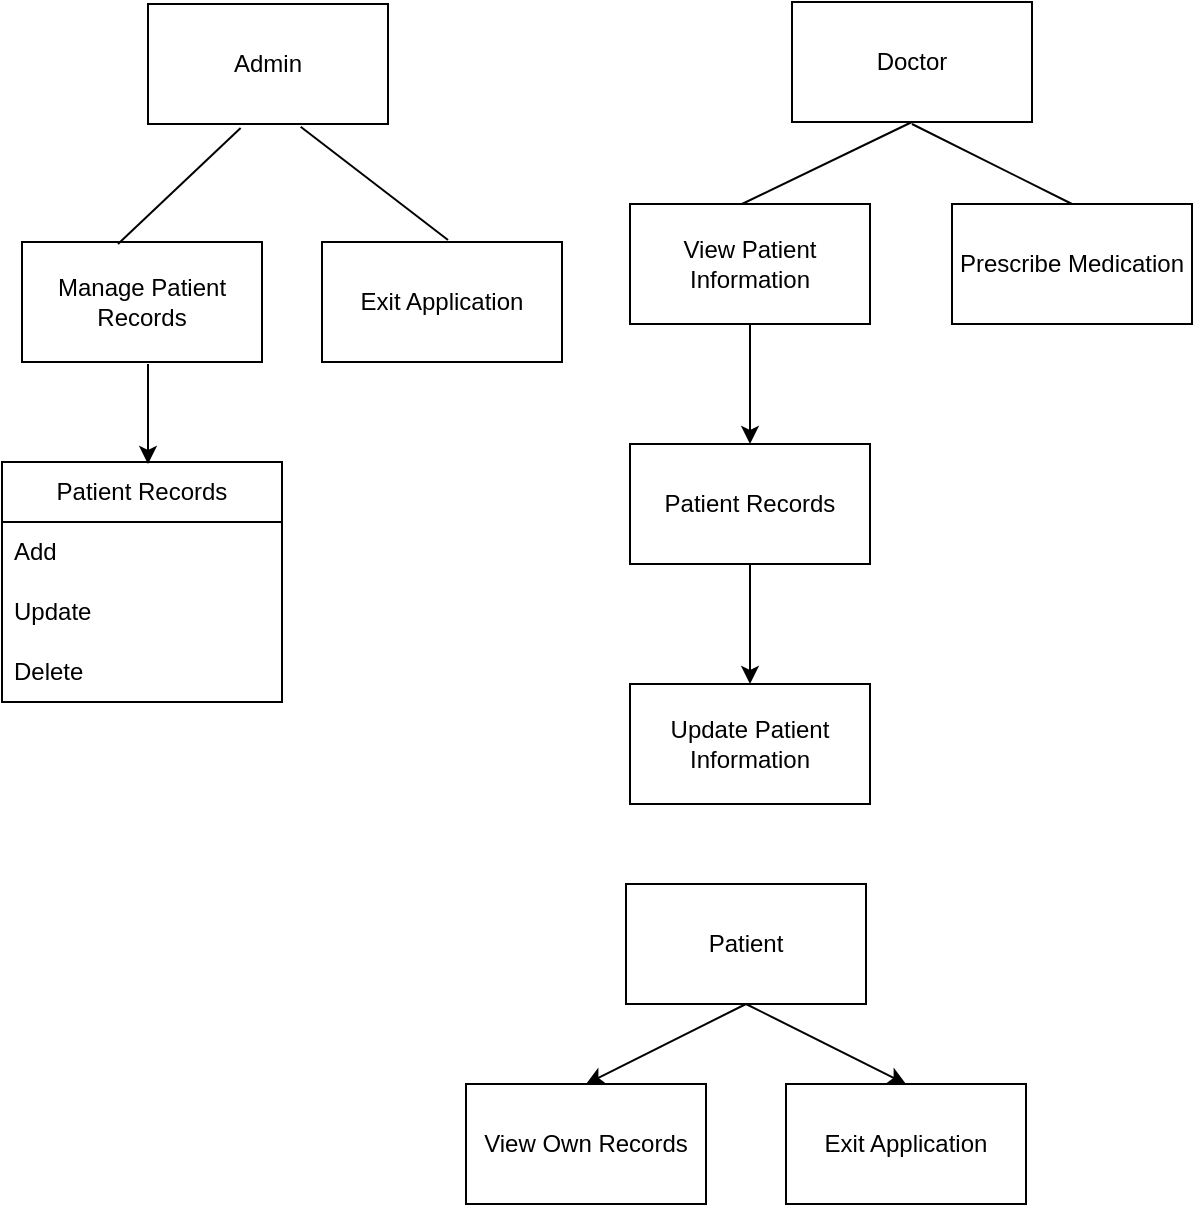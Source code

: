 <mxfile version="24.4.4" type="google">
  <diagram name="Page-1" id="cp33_iEqfqSo-v8dndwu">
    <mxGraphModel grid="1" page="1" gridSize="10" guides="1" tooltips="1" connect="1" arrows="1" fold="1" pageScale="1" pageWidth="850" pageHeight="1100" math="0" shadow="0">
      <root>
        <mxCell id="0" />
        <mxCell id="1" parent="0" />
        <mxCell id="iyr3Q4qzShgoaSSzRFzt-1" value="Admin" style="rounded=0;whiteSpace=wrap;html=1;" vertex="1" parent="1">
          <mxGeometry x="78" y="20" width="120" height="60" as="geometry" />
        </mxCell>
        <mxCell id="iyr3Q4qzShgoaSSzRFzt-2" value="Exit Application" style="rounded=0;whiteSpace=wrap;html=1;" vertex="1" parent="1">
          <mxGeometry x="165" y="139" width="120" height="60" as="geometry" />
        </mxCell>
        <mxCell id="iyr3Q4qzShgoaSSzRFzt-3" value="Manage Patient Records" style="rounded=0;whiteSpace=wrap;html=1;" vertex="1" parent="1">
          <mxGeometry x="15" y="139" width="120" height="60" as="geometry" />
        </mxCell>
        <mxCell id="iyr3Q4qzShgoaSSzRFzt-4" value="Patient Records" style="swimlane;fontStyle=0;childLayout=stackLayout;horizontal=1;startSize=30;horizontalStack=0;resizeParent=1;resizeParentMax=0;resizeLast=0;collapsible=1;marginBottom=0;whiteSpace=wrap;html=1;" vertex="1" parent="1">
          <mxGeometry x="5" y="249" width="140" height="120" as="geometry" />
        </mxCell>
        <mxCell id="iyr3Q4qzShgoaSSzRFzt-5" value="Add" style="text;strokeColor=none;fillColor=none;align=left;verticalAlign=middle;spacingLeft=4;spacingRight=4;overflow=hidden;points=[[0,0.5],[1,0.5]];portConstraint=eastwest;rotatable=0;whiteSpace=wrap;html=1;" vertex="1" parent="iyr3Q4qzShgoaSSzRFzt-4">
          <mxGeometry y="30" width="140" height="30" as="geometry" />
        </mxCell>
        <mxCell id="iyr3Q4qzShgoaSSzRFzt-6" value="Update" style="text;strokeColor=none;fillColor=none;align=left;verticalAlign=middle;spacingLeft=4;spacingRight=4;overflow=hidden;points=[[0,0.5],[1,0.5]];portConstraint=eastwest;rotatable=0;whiteSpace=wrap;html=1;" vertex="1" parent="iyr3Q4qzShgoaSSzRFzt-4">
          <mxGeometry y="60" width="140" height="30" as="geometry" />
        </mxCell>
        <mxCell id="iyr3Q4qzShgoaSSzRFzt-7" value="Delete" style="text;strokeColor=none;fillColor=none;align=left;verticalAlign=middle;spacingLeft=4;spacingRight=4;overflow=hidden;points=[[0,0.5],[1,0.5]];portConstraint=eastwest;rotatable=0;whiteSpace=wrap;html=1;" vertex="1" parent="iyr3Q4qzShgoaSSzRFzt-4">
          <mxGeometry y="90" width="140" height="30" as="geometry" />
        </mxCell>
        <mxCell id="iyr3Q4qzShgoaSSzRFzt-8" value="" style="endArrow=none;html=1;rounded=0;entryX=0.386;entryY=1.033;entryDx=0;entryDy=0;entryPerimeter=0;" edge="1" parent="1" target="iyr3Q4qzShgoaSSzRFzt-1">
          <mxGeometry width="50" height="50" relative="1" as="geometry">
            <mxPoint x="63" y="140" as="sourcePoint" />
            <mxPoint x="113" y="90" as="targetPoint" />
          </mxGeometry>
        </mxCell>
        <mxCell id="iyr3Q4qzShgoaSSzRFzt-9" value="" style="endArrow=none;html=1;rounded=0;entryX=0.636;entryY=1.056;entryDx=0;entryDy=0;entryPerimeter=0;" edge="1" parent="1">
          <mxGeometry width="50" height="50" relative="1" as="geometry">
            <mxPoint x="228" y="138" as="sourcePoint" />
            <mxPoint x="154.32" y="81.36" as="targetPoint" />
          </mxGeometry>
        </mxCell>
        <mxCell id="iyr3Q4qzShgoaSSzRFzt-10" value="" style="endArrow=classic;html=1;rounded=0;exitX=0.5;exitY=1;exitDx=0;exitDy=0;entryX=0.5;entryY=0;entryDx=0;entryDy=0;" edge="1" parent="1">
          <mxGeometry width="50" height="50" relative="1" as="geometry">
            <mxPoint x="78" y="200" as="sourcePoint" />
            <mxPoint x="78" y="250" as="targetPoint" />
          </mxGeometry>
        </mxCell>
        <mxCell id="iyr3Q4qzShgoaSSzRFzt-11" value="Doctor" style="rounded=0;whiteSpace=wrap;html=1;" vertex="1" parent="1">
          <mxGeometry x="400" y="19" width="120" height="60" as="geometry" />
        </mxCell>
        <mxCell id="iyr3Q4qzShgoaSSzRFzt-12" value="Prescribe Medication" style="rounded=0;whiteSpace=wrap;html=1;" vertex="1" parent="1">
          <mxGeometry x="480" y="120" width="120" height="60" as="geometry" />
        </mxCell>
        <mxCell id="iyr3Q4qzShgoaSSzRFzt-13" value="View Patient Information" style="rounded=0;whiteSpace=wrap;html=1;" vertex="1" parent="1">
          <mxGeometry x="319" y="120" width="120" height="60" as="geometry" />
        </mxCell>
        <mxCell id="iyr3Q4qzShgoaSSzRFzt-14" value="Patient Records" style="rounded=0;whiteSpace=wrap;html=1;" vertex="1" parent="1">
          <mxGeometry x="319" y="240" width="120" height="60" as="geometry" />
        </mxCell>
        <mxCell id="iyr3Q4qzShgoaSSzRFzt-15" value="Update Patient Information" style="rounded=0;whiteSpace=wrap;html=1;" vertex="1" parent="1">
          <mxGeometry x="319" y="360" width="120" height="60" as="geometry" />
        </mxCell>
        <mxCell id="iyr3Q4qzShgoaSSzRFzt-16" value="" style="endArrow=none;html=1;rounded=0;entryX=0.5;entryY=1;entryDx=0;entryDy=0;" edge="1" parent="1" target="iyr3Q4qzShgoaSSzRFzt-11">
          <mxGeometry width="50" height="50" relative="1" as="geometry">
            <mxPoint x="375" y="120" as="sourcePoint" />
            <mxPoint x="425" y="70" as="targetPoint" />
          </mxGeometry>
        </mxCell>
        <mxCell id="iyr3Q4qzShgoaSSzRFzt-17" value="" style="endArrow=none;html=1;rounded=0;" edge="1" parent="1">
          <mxGeometry width="50" height="50" relative="1" as="geometry">
            <mxPoint x="540" y="120" as="sourcePoint" />
            <mxPoint x="460" y="80" as="targetPoint" />
          </mxGeometry>
        </mxCell>
        <mxCell id="iyr3Q4qzShgoaSSzRFzt-18" value="" style="endArrow=classic;html=1;rounded=0;exitX=0.5;exitY=1;exitDx=0;exitDy=0;entryX=0.5;entryY=0;entryDx=0;entryDy=0;" edge="1" parent="1" source="iyr3Q4qzShgoaSSzRFzt-13" target="iyr3Q4qzShgoaSSzRFzt-14">
          <mxGeometry width="50" height="50" relative="1" as="geometry">
            <mxPoint x="440" y="240" as="sourcePoint" />
            <mxPoint x="490" y="190" as="targetPoint" />
          </mxGeometry>
        </mxCell>
        <mxCell id="iyr3Q4qzShgoaSSzRFzt-19" value="" style="endArrow=classic;html=1;rounded=0;entryX=0.5;entryY=0;entryDx=0;entryDy=0;exitX=0.5;exitY=1;exitDx=0;exitDy=0;" edge="1" parent="1" source="iyr3Q4qzShgoaSSzRFzt-14" target="iyr3Q4qzShgoaSSzRFzt-15">
          <mxGeometry width="50" height="50" relative="1" as="geometry">
            <mxPoint x="375" y="300" as="sourcePoint" />
            <mxPoint x="425" y="250" as="targetPoint" />
          </mxGeometry>
        </mxCell>
        <mxCell id="iyr3Q4qzShgoaSSzRFzt-20" value="Patient" style="rounded=0;whiteSpace=wrap;html=1;" vertex="1" parent="1">
          <mxGeometry x="317" y="460" width="120" height="60" as="geometry" />
        </mxCell>
        <mxCell id="iyr3Q4qzShgoaSSzRFzt-21" value="View Own Records" style="rounded=0;whiteSpace=wrap;html=1;" vertex="1" parent="1">
          <mxGeometry x="237" y="560" width="120" height="60" as="geometry" />
        </mxCell>
        <mxCell id="iyr3Q4qzShgoaSSzRFzt-22" value="Exit Application" style="rounded=0;whiteSpace=wrap;html=1;" vertex="1" parent="1">
          <mxGeometry x="397" y="560" width="120" height="60" as="geometry" />
        </mxCell>
        <mxCell id="iyr3Q4qzShgoaSSzRFzt-23" value="" style="endArrow=classic;html=1;rounded=0;entryX=0.5;entryY=0;entryDx=0;entryDy=0;exitX=0.5;exitY=1;exitDx=0;exitDy=0;" edge="1" parent="1" source="iyr3Q4qzShgoaSSzRFzt-20" target="iyr3Q4qzShgoaSSzRFzt-22">
          <mxGeometry width="50" height="50" relative="1" as="geometry">
            <mxPoint x="327" y="580" as="sourcePoint" />
            <mxPoint x="377" y="530" as="targetPoint" />
          </mxGeometry>
        </mxCell>
        <mxCell id="iyr3Q4qzShgoaSSzRFzt-24" value="" style="endArrow=classic;html=1;rounded=0;entryX=0.5;entryY=0;entryDx=0;entryDy=0;exitX=0.5;exitY=1;exitDx=0;exitDy=0;" edge="1" parent="1" source="iyr3Q4qzShgoaSSzRFzt-20" target="iyr3Q4qzShgoaSSzRFzt-21">
          <mxGeometry width="50" height="50" relative="1" as="geometry">
            <mxPoint x="387" y="540" as="sourcePoint" />
            <mxPoint x="467" y="570" as="targetPoint" />
          </mxGeometry>
        </mxCell>
      </root>
    </mxGraphModel>
  </diagram>
</mxfile>

